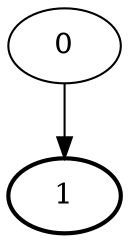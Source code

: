 digraph anyGraphName
{
	size="7.5,10"; 
	ratio=auto;
	nodesep=0.1;
	0 -> { 1; };
	1 [style=bold];
}
